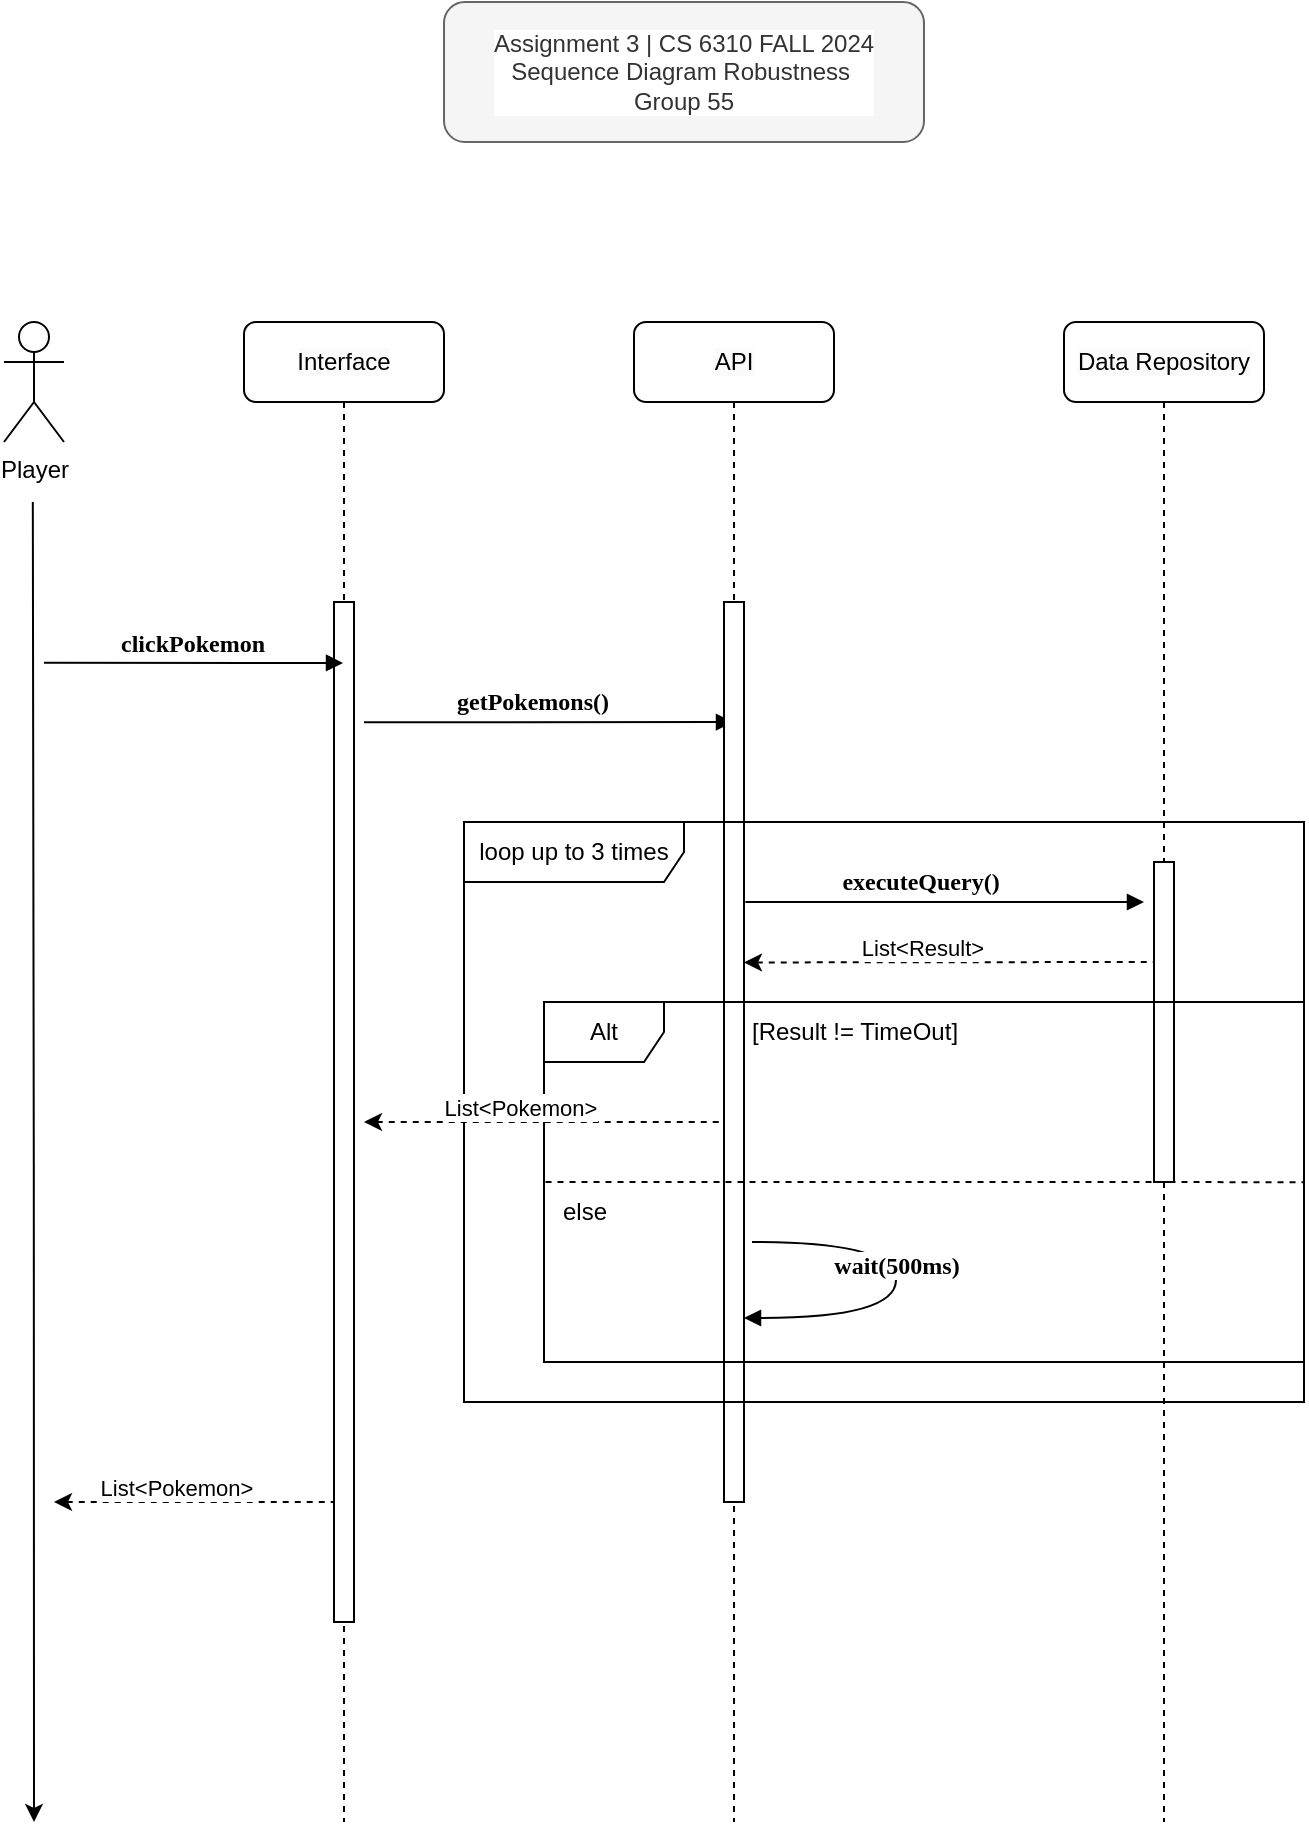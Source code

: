 <mxfile version="24.8.9">
  <diagram name="Page-1" id="HsVl_7upj26kkKA97jVK">
    <mxGraphModel dx="1703" dy="871" grid="1" gridSize="10" guides="1" tooltips="1" connect="1" arrows="1" fold="1" page="1" pageScale="1" pageWidth="850" pageHeight="1100" math="0" shadow="0">
      <root>
        <mxCell id="0" />
        <mxCell id="1" parent="0" />
        <mxCell id="TgKObJJwFAo9QxqFn2fn-65" value="&lt;div&gt;Player&lt;/div&gt;" style="shape=umlActor;verticalLabelPosition=bottom;verticalAlign=top;html=1;labelBackgroundColor=default;" vertex="1" parent="1">
          <mxGeometry x="100" y="210" width="30" height="60" as="geometry" />
        </mxCell>
        <mxCell id="TgKObJJwFAo9QxqFn2fn-66" value="&lt;font face=&quot;Helvetica&quot;&gt;&lt;span style=&quot;background-color: rgb(251, 251, 251);&quot;&gt;Interface&lt;/span&gt;&lt;/font&gt;" style="shape=umlLifeline;perimeter=lifelinePerimeter;whiteSpace=wrap;html=1;container=1;collapsible=0;recursiveResize=0;outlineConnect=0;rounded=1;shadow=0;comic=0;labelBackgroundColor=default;strokeWidth=1;fontFamily=Verdana;fontSize=12;align=center;movable=1;resizable=1;rotatable=1;deletable=1;editable=1;locked=0;connectable=1;" vertex="1" parent="1">
          <mxGeometry x="220" y="210" width="100" height="750" as="geometry" />
        </mxCell>
        <mxCell id="TgKObJJwFAo9QxqFn2fn-67" value="" style="html=1;points=[];perimeter=orthogonalPerimeter;rounded=0;shadow=0;comic=0;labelBackgroundColor=default;strokeWidth=1;fontFamily=Verdana;fontSize=12;align=center;" vertex="1" parent="TgKObJJwFAo9QxqFn2fn-66">
          <mxGeometry x="45" y="140" width="10" height="510" as="geometry" />
        </mxCell>
        <mxCell id="TgKObJJwFAo9QxqFn2fn-68" value="&lt;font face=&quot;Helvetica&quot;&gt;&lt;span style=&quot;font-size: 11px; text-wrap: wrap;&quot;&gt;List&amp;lt;Pokemon&amp;gt;&lt;/span&gt;&lt;/font&gt;" style="html=1;verticalAlign=bottom;endArrow=none;labelBackgroundColor=default;fontFamily=Verdana;fontSize=12;edgeStyle=elbowEdgeStyle;elbow=vertical;dashed=1;startArrow=classic;startFill=1;endFill=0;" edge="1" parent="TgKObJJwFAo9QxqFn2fn-66">
          <mxGeometry x="-0.133" y="-2" relative="1" as="geometry">
            <mxPoint x="-95" y="590" as="sourcePoint" />
            <mxPoint x="45" y="590" as="targetPoint" />
            <mxPoint as="offset" />
          </mxGeometry>
        </mxCell>
        <mxCell id="TgKObJJwFAo9QxqFn2fn-86" value="" style="html=1;verticalAlign=bottom;endArrow=block;labelBackgroundColor=default;fontFamily=Verdana;fontSize=12;edgeStyle=elbowEdgeStyle;elbow=vertical;" edge="1" parent="TgKObJJwFAo9QxqFn2fn-66" target="TgKObJJwFAo9QxqFn2fn-71">
          <mxGeometry x="-0.423" relative="1" as="geometry">
            <mxPoint x="60" y="200.11" as="sourcePoint" />
            <mxPoint x="210" y="200.76" as="targetPoint" />
            <mxPoint as="offset" />
          </mxGeometry>
        </mxCell>
        <mxCell id="TgKObJJwFAo9QxqFn2fn-87" value="&lt;font face=&quot;Verdana&quot;&gt;&lt;span style=&quot;font-size: 12px;&quot;&gt;&lt;b&gt;getPokemons()&lt;/b&gt;&lt;/span&gt;&lt;/font&gt;" style="edgeLabel;html=1;align=center;verticalAlign=middle;resizable=0;points=[];labelBackgroundColor=default;" vertex="1" connectable="0" parent="TgKObJJwFAo9QxqFn2fn-86">
          <mxGeometry x="-0.466" y="1" relative="1" as="geometry">
            <mxPoint x="34" y="-9" as="offset" />
          </mxGeometry>
        </mxCell>
        <mxCell id="TgKObJJwFAo9QxqFn2fn-71" value="&lt;font face=&quot;Helvetica&quot;&gt;&lt;span style=&quot;background-color: rgb(251, 251, 251);&quot;&gt;API&lt;/span&gt;&lt;/font&gt;" style="shape=umlLifeline;perimeter=lifelinePerimeter;whiteSpace=wrap;html=1;container=1;collapsible=0;recursiveResize=0;outlineConnect=0;rounded=1;shadow=0;comic=0;labelBackgroundColor=default;strokeWidth=1;fontFamily=Verdana;fontSize=12;align=center;movable=1;resizable=1;rotatable=1;deletable=1;editable=1;locked=0;connectable=1;" vertex="1" parent="1">
          <mxGeometry x="415" y="210" width="100" height="750" as="geometry" />
        </mxCell>
        <mxCell id="TgKObJJwFAo9QxqFn2fn-72" value="" style="html=1;points=[];perimeter=orthogonalPerimeter;rounded=0;shadow=0;comic=0;labelBackgroundColor=default;strokeWidth=1;fontFamily=Verdana;fontSize=12;align=center;" vertex="1" parent="TgKObJJwFAo9QxqFn2fn-71">
          <mxGeometry x="45" y="140" width="10" height="450" as="geometry" />
        </mxCell>
        <mxCell id="TgKObJJwFAo9QxqFn2fn-76" value="&lt;font face=&quot;Helvetica&quot;&gt;&lt;span style=&quot;background-color: rgb(251, 251, 251);&quot;&gt;Data Repository&lt;/span&gt;&lt;/font&gt;" style="shape=umlLifeline;perimeter=lifelinePerimeter;whiteSpace=wrap;html=1;container=1;collapsible=0;recursiveResize=0;outlineConnect=0;rounded=1;shadow=0;comic=0;labelBackgroundColor=default;strokeWidth=1;fontFamily=Verdana;fontSize=12;align=center;movable=1;resizable=1;rotatable=1;deletable=1;editable=1;locked=0;connectable=1;" vertex="1" parent="1">
          <mxGeometry x="630" y="210" width="100" height="750" as="geometry" />
        </mxCell>
        <mxCell id="TgKObJJwFAo9QxqFn2fn-77" value="" style="html=1;points=[];perimeter=orthogonalPerimeter;rounded=0;shadow=0;comic=0;labelBackgroundColor=default;strokeWidth=1;fontFamily=Verdana;fontSize=12;align=center;" vertex="1" parent="TgKObJJwFAo9QxqFn2fn-76">
          <mxGeometry x="45" y="270" width="10" height="160" as="geometry" />
        </mxCell>
        <mxCell id="TgKObJJwFAo9QxqFn2fn-81" style="edgeStyle=orthogonalEdgeStyle;rounded=0;orthogonalLoop=1;jettySize=auto;html=1;labelBackgroundColor=default;" edge="1" parent="1">
          <mxGeometry relative="1" as="geometry">
            <mxPoint x="115" y="960" as="targetPoint" />
            <mxPoint x="114.41" y="300" as="sourcePoint" />
          </mxGeometry>
        </mxCell>
        <mxCell id="TgKObJJwFAo9QxqFn2fn-82" value="Assignment 3 | CS 6310 FALL 2024&lt;div&gt;Sequence Diagram Robustness&amp;nbsp;&lt;/div&gt;&lt;div&gt;Group 55&lt;/div&gt;" style="rounded=1;whiteSpace=wrap;html=1;fillColor=#f5f5f5;fontColor=#333333;strokeColor=#666666;labelBackgroundColor=default;" vertex="1" parent="1">
          <mxGeometry x="320" y="50" width="240" height="70" as="geometry" />
        </mxCell>
        <mxCell id="TgKObJJwFAo9QxqFn2fn-83" value="" style="html=1;verticalAlign=bottom;endArrow=block;labelBackgroundColor=default;fontFamily=Verdana;fontSize=12;edgeStyle=elbowEdgeStyle;elbow=vertical;" edge="1" parent="1" target="TgKObJJwFAo9QxqFn2fn-66">
          <mxGeometry x="-0.423" relative="1" as="geometry">
            <mxPoint x="120" y="380.35" as="sourcePoint" />
            <mxPoint x="250" y="380" as="targetPoint" />
            <mxPoint as="offset" />
          </mxGeometry>
        </mxCell>
        <mxCell id="TgKObJJwFAo9QxqFn2fn-84" value="&lt;font face=&quot;Verdana&quot;&gt;&lt;span style=&quot;font-size: 12px;&quot;&gt;&lt;b&gt;clickPokemon&lt;/b&gt;&lt;/span&gt;&lt;/font&gt;" style="edgeLabel;html=1;align=center;verticalAlign=middle;resizable=0;points=[];labelBackgroundColor=default;" vertex="1" connectable="0" parent="TgKObJJwFAo9QxqFn2fn-83">
          <mxGeometry x="-0.466" y="1" relative="1" as="geometry">
            <mxPoint x="34" y="-9" as="offset" />
          </mxGeometry>
        </mxCell>
        <mxCell id="TgKObJJwFAo9QxqFn2fn-88" value="" style="html=1;verticalAlign=bottom;endArrow=block;labelBackgroundColor=default;fontFamily=Verdana;fontSize=12;edgeStyle=elbowEdgeStyle;elbow=vertical;" edge="1" parent="1">
          <mxGeometry x="-0.423" relative="1" as="geometry">
            <mxPoint x="470.68" y="500" as="sourcePoint" />
            <mxPoint x="670" y="500" as="targetPoint" />
            <mxPoint as="offset" />
          </mxGeometry>
        </mxCell>
        <mxCell id="TgKObJJwFAo9QxqFn2fn-89" value="&lt;font face=&quot;Verdana&quot;&gt;&lt;span style=&quot;font-size: 12px;&quot;&gt;&lt;b&gt;executeQuery()&lt;/b&gt;&lt;/span&gt;&lt;/font&gt;" style="edgeLabel;html=1;align=center;verticalAlign=middle;resizable=0;points=[];labelBackgroundColor=default;" vertex="1" connectable="0" parent="TgKObJJwFAo9QxqFn2fn-88">
          <mxGeometry x="-0.466" y="1" relative="1" as="geometry">
            <mxPoint x="34" y="-9" as="offset" />
          </mxGeometry>
        </mxCell>
        <mxCell id="TgKObJJwFAo9QxqFn2fn-92" value="loop up to 3 times" style="shape=umlFrame;whiteSpace=wrap;html=1;pointerEvents=0;width=110;height=30;" vertex="1" parent="1">
          <mxGeometry x="330" y="460" width="420" height="290" as="geometry" />
        </mxCell>
        <mxCell id="TgKObJJwFAo9QxqFn2fn-94" value="&lt;b&gt;wait(500ms)&lt;/b&gt;" style="html=1;verticalAlign=bottom;endArrow=block;labelBackgroundColor=default;fontFamily=Verdana;fontSize=12;elbow=vertical;edgeStyle=orthogonalEdgeStyle;curved=1;exitX=0.9;exitY=0.051;exitPerimeter=0;exitDx=0;exitDy=0;" edge="1" parent="1">
          <mxGeometry relative="1" as="geometry">
            <mxPoint x="474" y="670" as="sourcePoint" />
            <mxPoint x="470" y="708" as="targetPoint" />
            <Array as="points">
              <mxPoint x="546" y="670" />
              <mxPoint x="546" y="708" />
            </Array>
          </mxGeometry>
        </mxCell>
        <mxCell id="TgKObJJwFAo9QxqFn2fn-96" value="Alt" style="shape=umlFrame;whiteSpace=wrap;html=1;pointerEvents=0;" vertex="1" parent="1">
          <mxGeometry x="370" y="550" width="380" height="180" as="geometry" />
        </mxCell>
        <mxCell id="TgKObJJwFAo9QxqFn2fn-78" value="&lt;font face=&quot;Helvetica&quot;&gt;&lt;span style=&quot;font-size: 11px; text-wrap: wrap;&quot;&gt;List&amp;lt;Result&amp;gt;&lt;/span&gt;&lt;/font&gt;" style="html=1;verticalAlign=bottom;endArrow=none;labelBackgroundColor=default;fontFamily=Verdana;fontSize=12;edgeStyle=elbowEdgeStyle;elbow=vertical;dashed=1;startArrow=classic;startFill=1;endFill=0;" edge="1" parent="1">
          <mxGeometry x="-0.13" y="-2" relative="1" as="geometry">
            <mxPoint x="470" y="530.22" as="sourcePoint" />
            <mxPoint x="675" y="530.26" as="targetPoint" />
            <mxPoint as="offset" />
          </mxGeometry>
        </mxCell>
        <mxCell id="TgKObJJwFAo9QxqFn2fn-97" value="" style="endArrow=none;dashed=1;html=1;rounded=0;exitX=0.002;exitY=0.447;exitDx=0;exitDy=0;exitPerimeter=0;" edge="1" parent="1">
          <mxGeometry width="50" height="50" relative="1" as="geometry">
            <mxPoint x="370.76" y="640" as="sourcePoint" />
            <mxPoint x="750" y="640.07" as="targetPoint" />
          </mxGeometry>
        </mxCell>
        <mxCell id="TgKObJJwFAo9QxqFn2fn-98" value="[Result != TimeOut]" style="text;html=1;align=center;verticalAlign=middle;resizable=0;points=[];autosize=1;strokeColor=none;fillColor=none;" vertex="1" parent="1">
          <mxGeometry x="460" y="550" width="130" height="30" as="geometry" />
        </mxCell>
        <mxCell id="TgKObJJwFAo9QxqFn2fn-99" value="else" style="text;html=1;align=center;verticalAlign=middle;resizable=0;points=[];autosize=1;strokeColor=none;fillColor=none;" vertex="1" parent="1">
          <mxGeometry x="365" y="640" width="50" height="30" as="geometry" />
        </mxCell>
        <mxCell id="TgKObJJwFAo9QxqFn2fn-95" value="&lt;font face=&quot;Helvetica&quot;&gt;&lt;span style=&quot;font-size: 11px; text-wrap: wrap;&quot;&gt;List&amp;lt;Pokemon&amp;gt;&lt;/span&gt;&lt;/font&gt;" style="html=1;verticalAlign=bottom;endArrow=none;labelBackgroundColor=default;fontFamily=Verdana;fontSize=12;edgeStyle=elbowEdgeStyle;elbow=vertical;dashed=1;startArrow=classic;startFill=1;endFill=0;" edge="1" parent="1">
          <mxGeometry x="-0.133" y="-2" relative="1" as="geometry">
            <mxPoint x="280" y="610" as="sourcePoint" />
            <mxPoint x="460" y="610.16" as="targetPoint" />
            <mxPoint as="offset" />
          </mxGeometry>
        </mxCell>
      </root>
    </mxGraphModel>
  </diagram>
</mxfile>
